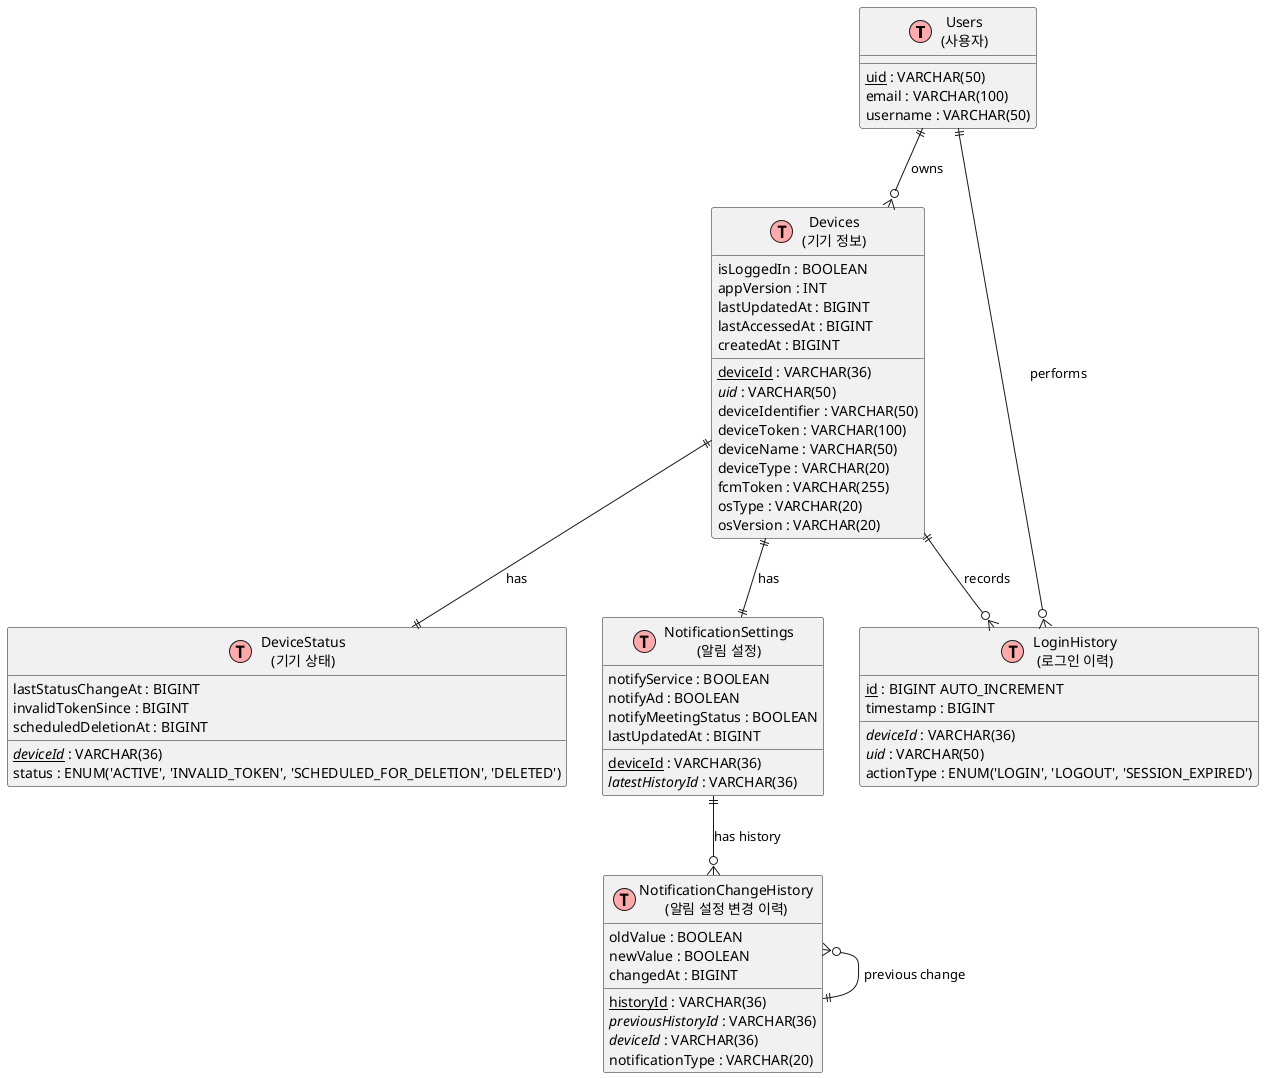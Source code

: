 @startuml
!define TABLE(name,desc) class name as "desc" << (T,#FFAAAA) >>
!define PK(x) <u>x</u>
!define FK(x) <i>x</i>

TABLE(Users, "Users\n(사용자)") {
    PK(uid) : VARCHAR(50)
    email : VARCHAR(100)
    username : VARCHAR(50)
}

TABLE(Devices, "Devices\n(기기 정보)") {
    PK(deviceId) : VARCHAR(36)
    FK(uid) : VARCHAR(50)
    isLoggedIn : BOOLEAN
    deviceIdentifier : VARCHAR(50)
    deviceToken : VARCHAR(100)
    appVersion : INT
    deviceName : VARCHAR(50)
    deviceType : VARCHAR(20)
    fcmToken : VARCHAR(255)
    osType : VARCHAR(20)
    osVersion : VARCHAR(20)
    lastUpdatedAt : BIGINT
    lastAccessedAt : BIGINT
    createdAt : BIGINT
}

TABLE(DeviceStatus, "DeviceStatus\n(기기 상태)") {
    PK(FK(deviceId)) : VARCHAR(36)
    status : ENUM('ACTIVE', 'INVALID_TOKEN', 'SCHEDULED_FOR_DELETION', 'DELETED')
    lastStatusChangeAt : BIGINT
    invalidTokenSince : BIGINT
    scheduledDeletionAt : BIGINT
}

TABLE(NotificationSettings, "NotificationSettings\n(알림 설정)") {
    PK(deviceId) : VARCHAR(36)
    FK(latestHistoryId) : VARCHAR(36)
    notifyService : BOOLEAN
    notifyAd : BOOLEAN
    notifyMeetingStatus : BOOLEAN
    lastUpdatedAt : BIGINT
}

TABLE(NotificationChangeHistory, "NotificationChangeHistory\n(알림 설정 변경 이력)") {
    PK(historyId) : VARCHAR(36)
    FK(previousHistoryId) : VARCHAR(36)
    FK(deviceId) : VARCHAR(36)
    notificationType : VARCHAR(20)
    oldValue : BOOLEAN
    newValue : BOOLEAN
    changedAt : BIGINT
}

TABLE(LoginHistory, "LoginHistory\n(로그인 이력)") {
    PK(id) : BIGINT AUTO_INCREMENT
    FK(deviceId) : VARCHAR(36)
    FK(uid) : VARCHAR(50)
    actionType : ENUM('LOGIN', 'LOGOUT', 'SESSION_EXPIRED')
    timestamp : BIGINT
}

Users ||--o{ Devices : "owns"
Devices ||--|| DeviceStatus : "has"
Devices ||--|| NotificationSettings : "has"
Devices ||--o{ LoginHistory : "records"
Users ||--o{ LoginHistory : "performs"
NotificationSettings ||--o{ NotificationChangeHistory : "has history"
NotificationChangeHistory }o--|| NotificationChangeHistory : "previous change"

@enduml